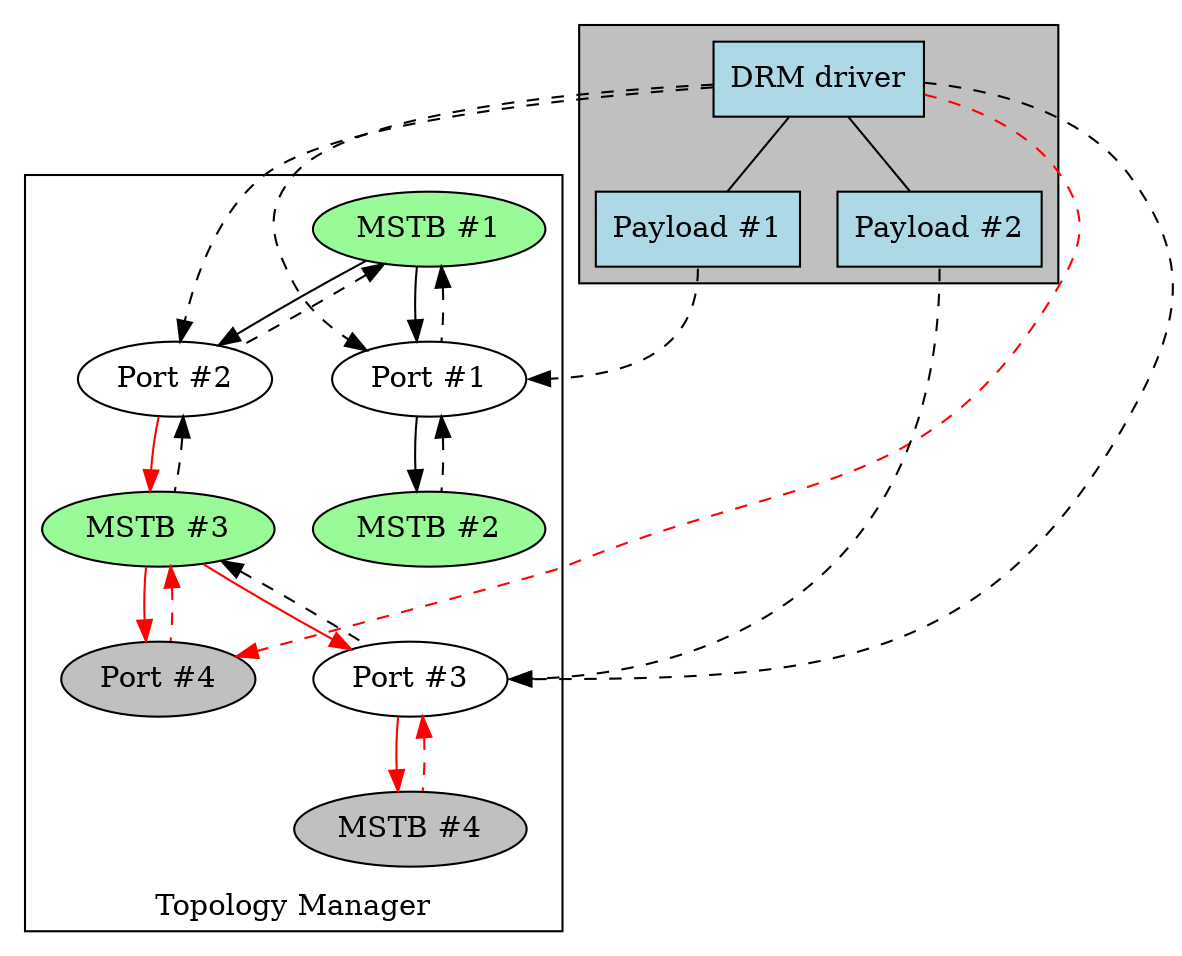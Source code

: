 digraph T {
    /* Make sure our payloads are always drawn below the driver node */
    subgraph cluster_driver {
        fillcolor = grey;
        style = filled;
        driver -> {payload1, payload2} [dir=none];
    }

    /* Driver malloc references */
    edge [style=dashed];
    driver -> port1;
    driver -> port2;
    driver -> port3:e;
    driver -> port4 [color=red];

    payload1:s -> port1:e;
    payload2:s -> port3:e;
    edge [style=""];

    subgraph cluster_topology {
        label="Topology Manager";
        labelloc=bottom;

        /* Topology references */
        mstb1 -> {port1, port2};
        port1 -> mstb2;
        edge [color=red];
        port2 -> mstb3 -> {port3, port4};
        port3 -> mstb4;
        edge [color=""];

        /* Malloc references */
        edge [style=dashed;dir=back];
        mstb1 -> {port1, port2};
        port1 -> mstb2;
        port2 -> mstb3 -> port3;
        edge [color=red];
        mstb3 -> port4;
        port3 -> mstb4;
    }

    mstb1 [label="MSTB #1";style=filled;fillcolor=palegreen];
    mstb2 [label="MSTB #2";style=filled;fillcolor=palegreen];
    mstb3 [label="MSTB #3";style=filled;fillcolor=palegreen];
    mstb4 [label="MSTB #4";style=filled;fillcolor=grey];

    port1 [label="Port #1"];
    port2 [label="Port #2"];
    port3 [label="Port #3"];
    port4 [label="Port #4";style=filled;fillcolor=grey];

    driver [label="DRM driver";style=filled;shape=box;fillcolor=lightblue];

    payload1 [label="Payload #1";style=filled;shape=box;fillcolor=lightblue];
    payload2 [label="Payload #2";style=filled;shape=box;fillcolor=lightblue];
}
